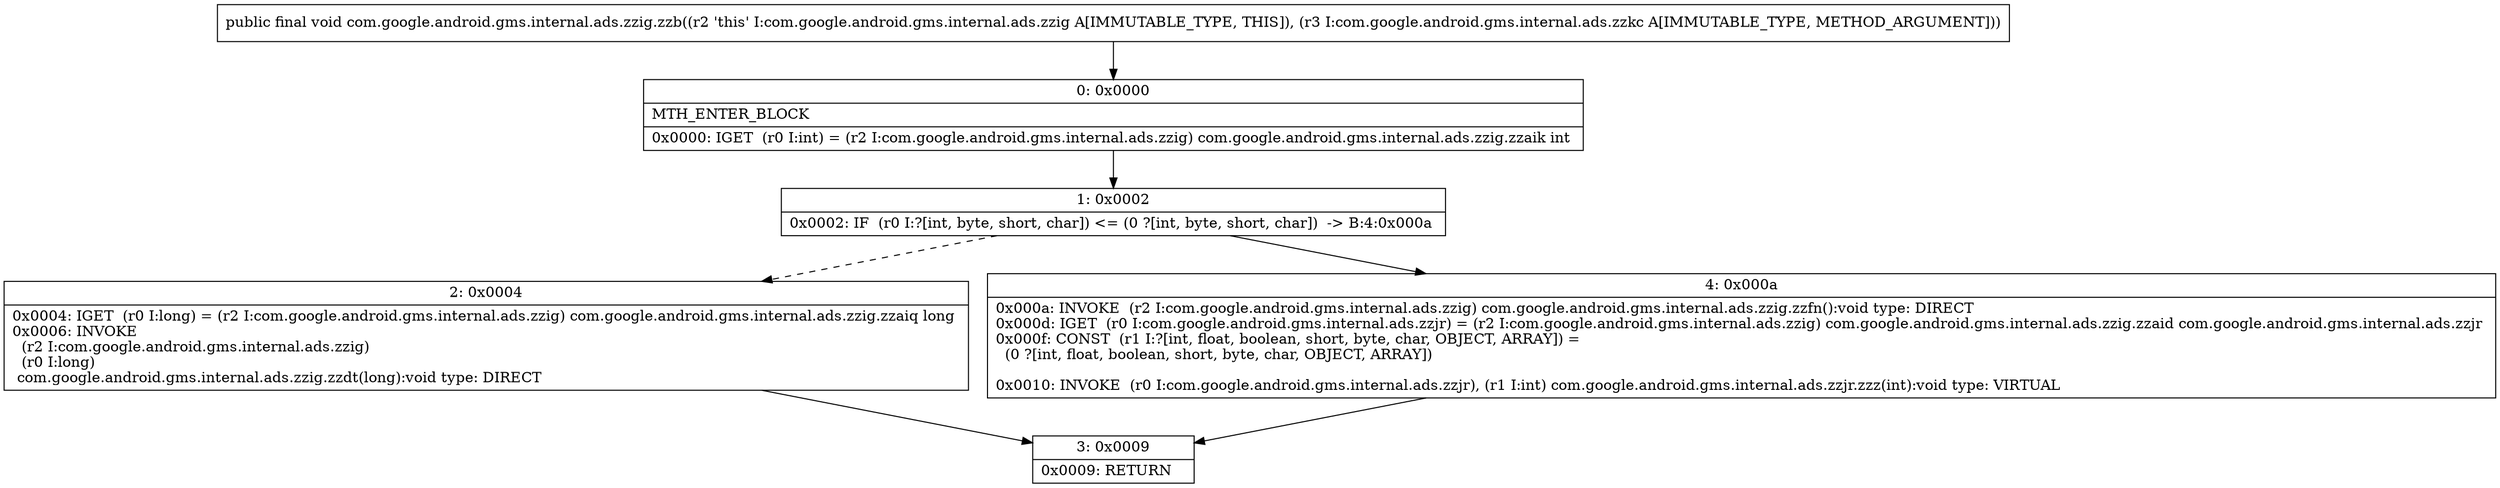 digraph "CFG forcom.google.android.gms.internal.ads.zzig.zzb(Lcom\/google\/android\/gms\/internal\/ads\/zzkc;)V" {
Node_0 [shape=record,label="{0\:\ 0x0000|MTH_ENTER_BLOCK\l|0x0000: IGET  (r0 I:int) = (r2 I:com.google.android.gms.internal.ads.zzig) com.google.android.gms.internal.ads.zzig.zzaik int \l}"];
Node_1 [shape=record,label="{1\:\ 0x0002|0x0002: IF  (r0 I:?[int, byte, short, char]) \<= (0 ?[int, byte, short, char])  \-\> B:4:0x000a \l}"];
Node_2 [shape=record,label="{2\:\ 0x0004|0x0004: IGET  (r0 I:long) = (r2 I:com.google.android.gms.internal.ads.zzig) com.google.android.gms.internal.ads.zzig.zzaiq long \l0x0006: INVOKE  \l  (r2 I:com.google.android.gms.internal.ads.zzig)\l  (r0 I:long)\l com.google.android.gms.internal.ads.zzig.zzdt(long):void type: DIRECT \l}"];
Node_3 [shape=record,label="{3\:\ 0x0009|0x0009: RETURN   \l}"];
Node_4 [shape=record,label="{4\:\ 0x000a|0x000a: INVOKE  (r2 I:com.google.android.gms.internal.ads.zzig) com.google.android.gms.internal.ads.zzig.zzfn():void type: DIRECT \l0x000d: IGET  (r0 I:com.google.android.gms.internal.ads.zzjr) = (r2 I:com.google.android.gms.internal.ads.zzig) com.google.android.gms.internal.ads.zzig.zzaid com.google.android.gms.internal.ads.zzjr \l0x000f: CONST  (r1 I:?[int, float, boolean, short, byte, char, OBJECT, ARRAY]) = \l  (0 ?[int, float, boolean, short, byte, char, OBJECT, ARRAY])\l \l0x0010: INVOKE  (r0 I:com.google.android.gms.internal.ads.zzjr), (r1 I:int) com.google.android.gms.internal.ads.zzjr.zzz(int):void type: VIRTUAL \l}"];
MethodNode[shape=record,label="{public final void com.google.android.gms.internal.ads.zzig.zzb((r2 'this' I:com.google.android.gms.internal.ads.zzig A[IMMUTABLE_TYPE, THIS]), (r3 I:com.google.android.gms.internal.ads.zzkc A[IMMUTABLE_TYPE, METHOD_ARGUMENT])) }"];
MethodNode -> Node_0;
Node_0 -> Node_1;
Node_1 -> Node_2[style=dashed];
Node_1 -> Node_4;
Node_2 -> Node_3;
Node_4 -> Node_3;
}

